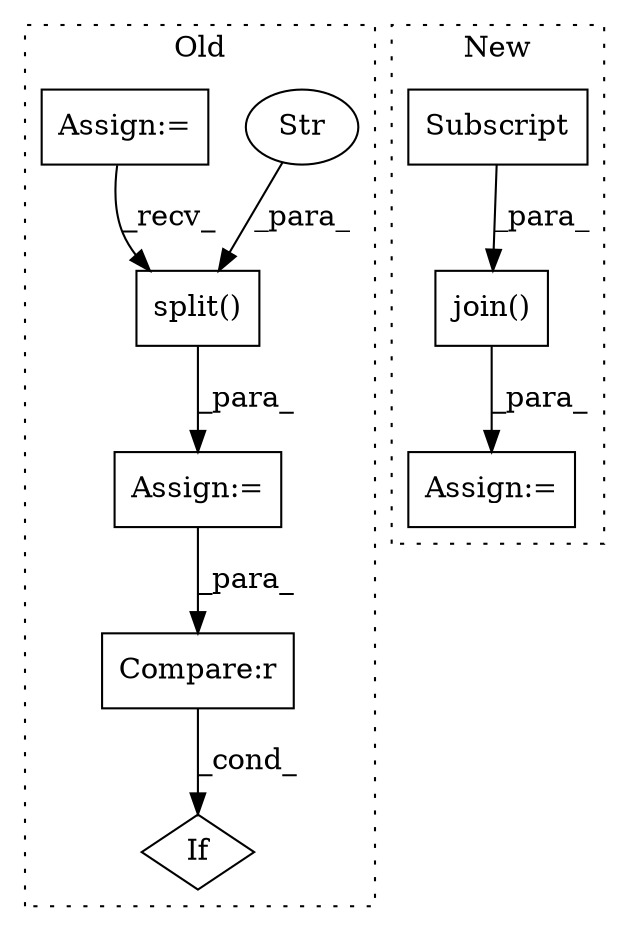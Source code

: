 digraph G {
subgraph cluster0 {
1 [label="split()" a="75" s="1739,1754" l="12,1" shape="box"];
3 [label="Str" a="66" s="1751" l="3" shape="ellipse"];
4 [label="Assign:=" a="68" s="1736" l="3" shape="box"];
6 [label="If" a="96" s="1764" l="3" shape="diamond"];
7 [label="Compare:r" a="40" s="1767" l="14" shape="box"];
9 [label="Assign:=" a="68" s="1693" l="3" shape="box"];
label = "Old";
style="dotted";
}
subgraph cluster1 {
2 [label="join()" a="75" s="2012,2122" l="13,38" shape="box"];
5 [label="Assign:=" a="68" s="2223" l="3" shape="box"];
8 [label="Subscript" a="63" s="2083,0" l="39,0" shape="box"];
label = "New";
style="dotted";
}
1 -> 4 [label="_para_"];
2 -> 5 [label="_para_"];
3 -> 1 [label="_para_"];
4 -> 7 [label="_para_"];
7 -> 6 [label="_cond_"];
8 -> 2 [label="_para_"];
9 -> 1 [label="_recv_"];
}